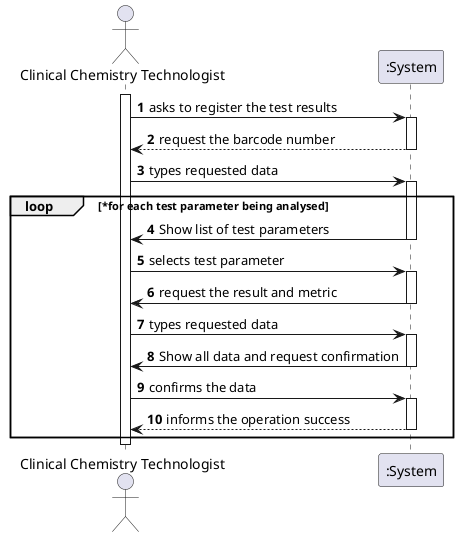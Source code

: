 @startuml
autonumber
actor "Clinical Chemistry Technologist" as CCT

activate CCT
CCT -> ":System" : asks to register the test results
activate ":System"
":System" --> CCT : request the barcode number
deactivate ":System"
CCT -> ":System" : types requested data
activate ":System"
loop *for each test parameter being analysed
":System" -> CCT : Show list of test parameters
deactivate ":System"
CCT -> ":System" : selects test parameter
activate ":System"
":System" -> CCT : request the result and metric
deactivate ":System"
CCT -> ":System" : types requested data
activate ":System"
":System" -> CCT : Show all data and request confirmation
deactivate ":System"
CCT -> ":System" : confirms the data
activate ":System"
":System" --> CCT : informs the operation success
deactivate ":System"
end


deactivate CCT

@enduml